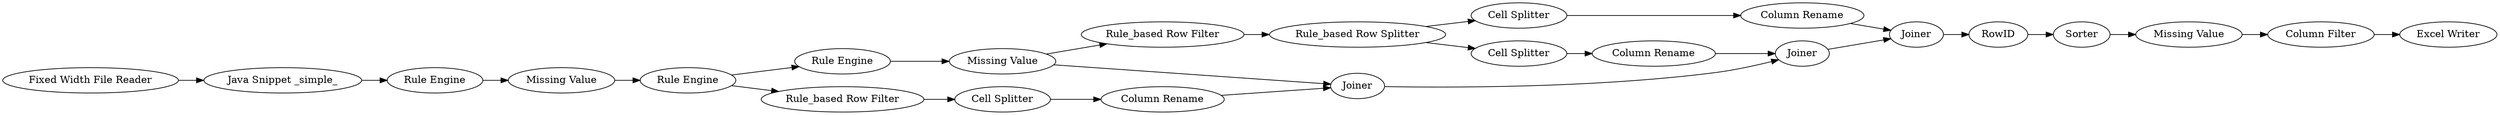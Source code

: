 digraph {
	116 -> 120
	102 -> 104
	121 -> 123
	106 -> 117
	111 -> 112
	110 -> 111
	112 -> 122
	99 -> 103
	107 -> 105
	107 -> 109
	119 -> 122
	124 -> 125
	113 -> 115
	115 -> 124
	120 -> 121
	117 -> 116
	122 -> 123
	118 -> 119
	109 -> 110
	106 -> 112
	116 -> 118
	123 -> 114
	104 -> 107
	105 -> 106
	114 -> 113
	103 -> 102
	103 [label="Java Snippet _simple_"]
	122 [label=Joiner]
	105 [label="Rule Engine"]
	121 [label="Column Rename"]
	119 [label="Column Rename"]
	109 [label="Rule_based Row Filter"]
	114 [label=RowID]
	110 [label="Cell Splitter"]
	123 [label=Joiner]
	125 [label="Excel Writer"]
	112 [label=Joiner]
	115 [label="Missing Value"]
	124 [label="Column Filter"]
	106 [label="Missing Value"]
	117 [label="Rule_based Row Filter"]
	107 [label="Rule Engine"]
	99 [label="Fixed Width File Reader"]
	113 [label=Sorter]
	120 [label="Cell Splitter"]
	102 [label="Rule Engine"]
	104 [label="Missing Value"]
	118 [label="Cell Splitter"]
	116 [label="Rule_based Row Splitter"]
	111 [label="Column Rename"]
	rankdir=LR
}
